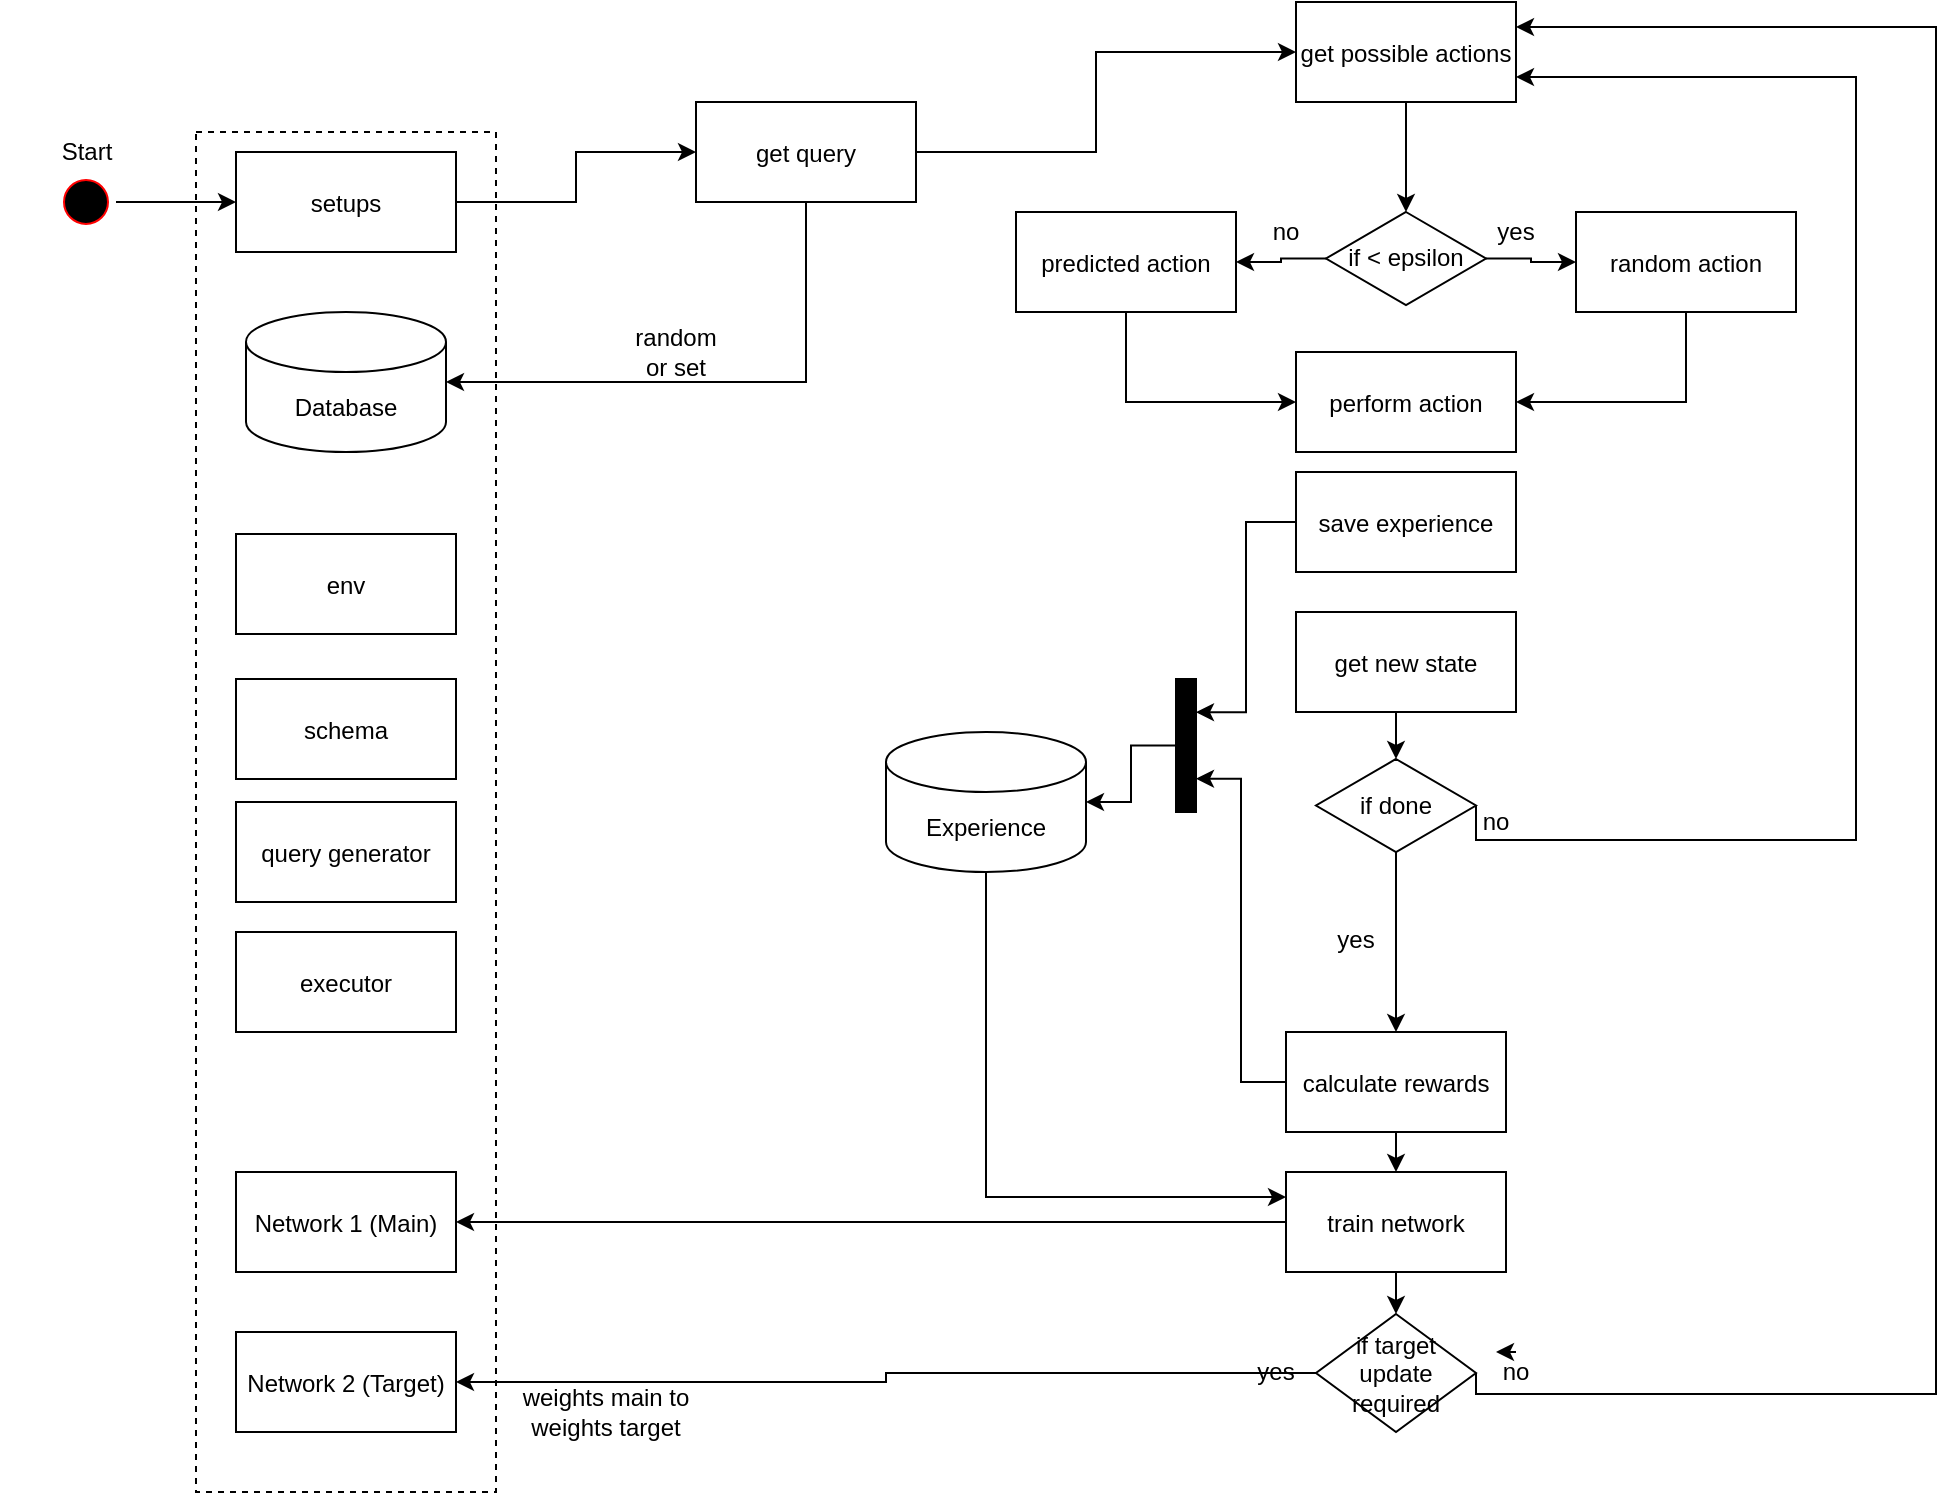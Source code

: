 <mxfile version="14.5.7" type="github">
  <diagram name="Page-1" id="e7e014a7-5840-1c2e-5031-d8a46d1fe8dd">
    <mxGraphModel dx="1422" dy="762" grid="1" gridSize="10" guides="1" tooltips="1" connect="1" arrows="1" fold="1" page="1" pageScale="1" pageWidth="1169" pageHeight="826" background="#ffffff" math="0" shadow="0">
      <root>
        <mxCell id="0" />
        <mxCell id="1" parent="0" />
        <mxCell id="-BK6sEllFb7gdvOe7oFn-75" value="" style="rounded=0;whiteSpace=wrap;html=1;dashed=1;fillColor=none;" vertex="1" parent="1">
          <mxGeometry x="140" y="90" width="150" height="680" as="geometry" />
        </mxCell>
        <mxCell id="-BK6sEllFb7gdvOe7oFn-44" style="edgeStyle=orthogonalEdgeStyle;rounded=0;orthogonalLoop=1;jettySize=auto;html=1;exitX=1;exitY=0.5;exitDx=0;exitDy=0;entryX=0;entryY=0.5;entryDx=0;entryDy=0;" edge="1" parent="1" source="13" target="15">
          <mxGeometry relative="1" as="geometry" />
        </mxCell>
        <mxCell id="13" value="" style="ellipse;shape=startState;fillColor=#000000;strokeColor=#ff0000;" parent="1" vertex="1">
          <mxGeometry x="70" y="110" width="30" height="30" as="geometry" />
        </mxCell>
        <mxCell id="-BK6sEllFb7gdvOe7oFn-96" style="edgeStyle=orthogonalEdgeStyle;rounded=0;orthogonalLoop=1;jettySize=auto;html=1;exitX=1;exitY=0.5;exitDx=0;exitDy=0;entryX=0;entryY=0.5;entryDx=0;entryDy=0;" edge="1" parent="1" source="15" target="-BK6sEllFb7gdvOe7oFn-94">
          <mxGeometry relative="1" as="geometry" />
        </mxCell>
        <mxCell id="15" value="setups" style="" parent="1" vertex="1">
          <mxGeometry x="160" y="100" width="110" height="50" as="geometry" />
        </mxCell>
        <mxCell id="-BK6sEllFb7gdvOe7oFn-41" value="Start" style="text;html=1;strokeColor=none;fillColor=none;align=center;verticalAlign=middle;whiteSpace=wrap;rounded=0;" vertex="1" parent="1">
          <mxGeometry x="42.5" y="90" width="85" height="20" as="geometry" />
        </mxCell>
        <mxCell id="-BK6sEllFb7gdvOe7oFn-42" value="env" style="" vertex="1" parent="1">
          <mxGeometry x="160" y="291" width="110" height="50" as="geometry" />
        </mxCell>
        <mxCell id="-BK6sEllFb7gdvOe7oFn-45" value="schema" style="" vertex="1" parent="1">
          <mxGeometry x="160" y="363.5" width="110" height="50" as="geometry" />
        </mxCell>
        <mxCell id="-BK6sEllFb7gdvOe7oFn-47" value="query generator" style="" vertex="1" parent="1">
          <mxGeometry x="160" y="425" width="110" height="50" as="geometry" />
        </mxCell>
        <mxCell id="-BK6sEllFb7gdvOe7oFn-48" value="executor" style="" vertex="1" parent="1">
          <mxGeometry x="160" y="490" width="110" height="50" as="geometry" />
        </mxCell>
        <mxCell id="-BK6sEllFb7gdvOe7oFn-49" value="Network 1 (Main)" style="" vertex="1" parent="1">
          <mxGeometry x="160" y="610" width="110" height="50" as="geometry" />
        </mxCell>
        <mxCell id="-BK6sEllFb7gdvOe7oFn-50" value="Network 2 (Target)" style="" vertex="1" parent="1">
          <mxGeometry x="160" y="690" width="110" height="50" as="geometry" />
        </mxCell>
        <mxCell id="-BK6sEllFb7gdvOe7oFn-109" style="edgeStyle=orthogonalEdgeStyle;rounded=0;orthogonalLoop=1;jettySize=auto;html=1;exitX=0.5;exitY=1;exitDx=0;exitDy=0;entryX=0;entryY=0.5;entryDx=0;entryDy=0;" edge="1" parent="1" source="-BK6sEllFb7gdvOe7oFn-51" target="-BK6sEllFb7gdvOe7oFn-52">
          <mxGeometry relative="1" as="geometry" />
        </mxCell>
        <mxCell id="-BK6sEllFb7gdvOe7oFn-51" value="predicted action" style="" vertex="1" parent="1">
          <mxGeometry x="550" y="130" width="110" height="50" as="geometry" />
        </mxCell>
        <mxCell id="-BK6sEllFb7gdvOe7oFn-52" value="perform action" style="" vertex="1" parent="1">
          <mxGeometry x="690" y="200" width="110" height="50" as="geometry" />
        </mxCell>
        <mxCell id="-BK6sEllFb7gdvOe7oFn-87" style="edgeStyle=orthogonalEdgeStyle;rounded=0;orthogonalLoop=1;jettySize=auto;html=1;exitX=0.5;exitY=1;exitDx=0;exitDy=0;exitPerimeter=0;entryX=0;entryY=0.25;entryDx=0;entryDy=0;" edge="1" parent="1" source="-BK6sEllFb7gdvOe7oFn-58" target="-BK6sEllFb7gdvOe7oFn-77">
          <mxGeometry relative="1" as="geometry" />
        </mxCell>
        <mxCell id="-BK6sEllFb7gdvOe7oFn-58" value="Experience" style="shape=cylinder3;whiteSpace=wrap;html=1;boundedLbl=1;backgroundOutline=1;size=15;" vertex="1" parent="1">
          <mxGeometry x="485" y="390" width="100" height="70" as="geometry" />
        </mxCell>
        <mxCell id="-BK6sEllFb7gdvOe7oFn-60" style="edgeStyle=orthogonalEdgeStyle;rounded=0;orthogonalLoop=1;jettySize=auto;html=1;exitX=0;exitY=0.5;exitDx=0;exitDy=0;entryX=1;entryY=0.25;entryDx=0;entryDy=0;" edge="1" parent="1" source="-BK6sEllFb7gdvOe7oFn-59" target="-BK6sEllFb7gdvOe7oFn-70">
          <mxGeometry relative="1" as="geometry" />
        </mxCell>
        <mxCell id="-BK6sEllFb7gdvOe7oFn-59" value="save experience" style="" vertex="1" parent="1">
          <mxGeometry x="690" y="260" width="110" height="50" as="geometry" />
        </mxCell>
        <mxCell id="-BK6sEllFb7gdvOe7oFn-92" style="edgeStyle=orthogonalEdgeStyle;rounded=0;orthogonalLoop=1;jettySize=auto;html=1;exitX=0.5;exitY=1;exitDx=0;exitDy=0;entryX=0.5;entryY=0;entryDx=0;entryDy=0;" edge="1" parent="1" source="-BK6sEllFb7gdvOe7oFn-61" target="-BK6sEllFb7gdvOe7oFn-62">
          <mxGeometry relative="1" as="geometry" />
        </mxCell>
        <mxCell id="-BK6sEllFb7gdvOe7oFn-61" value="get new state" style="" vertex="1" parent="1">
          <mxGeometry x="690" y="330" width="110" height="50" as="geometry" />
        </mxCell>
        <mxCell id="-BK6sEllFb7gdvOe7oFn-63" style="edgeStyle=orthogonalEdgeStyle;rounded=0;orthogonalLoop=1;jettySize=auto;html=1;exitX=1;exitY=0.5;exitDx=0;exitDy=0;entryX=1;entryY=0.75;entryDx=0;entryDy=0;" edge="1" parent="1" source="-BK6sEllFb7gdvOe7oFn-62" target="-BK6sEllFb7gdvOe7oFn-97">
          <mxGeometry relative="1" as="geometry">
            <mxPoint x="860" y="150" as="targetPoint" />
            <Array as="points">
              <mxPoint x="780" y="444" />
              <mxPoint x="970" y="444" />
              <mxPoint x="970" y="63" />
            </Array>
          </mxGeometry>
        </mxCell>
        <mxCell id="-BK6sEllFb7gdvOe7oFn-68" style="edgeStyle=orthogonalEdgeStyle;rounded=0;orthogonalLoop=1;jettySize=auto;html=1;exitX=0.5;exitY=1;exitDx=0;exitDy=0;entryX=0.5;entryY=0;entryDx=0;entryDy=0;" edge="1" parent="1" source="-BK6sEllFb7gdvOe7oFn-62" target="-BK6sEllFb7gdvOe7oFn-67">
          <mxGeometry relative="1" as="geometry" />
        </mxCell>
        <mxCell id="-BK6sEllFb7gdvOe7oFn-62" value="if done" style="rhombus;whiteSpace=wrap;html=1;" vertex="1" parent="1">
          <mxGeometry x="700" y="403.5" width="80" height="46.5" as="geometry" />
        </mxCell>
        <mxCell id="-BK6sEllFb7gdvOe7oFn-64" value="no" style="text;html=1;strokeColor=none;fillColor=none;align=center;verticalAlign=middle;whiteSpace=wrap;rounded=0;" vertex="1" parent="1">
          <mxGeometry x="770" y="425" width="40" height="20" as="geometry" />
        </mxCell>
        <mxCell id="-BK6sEllFb7gdvOe7oFn-66" value="yes" style="text;html=1;strokeColor=none;fillColor=none;align=center;verticalAlign=middle;whiteSpace=wrap;rounded=0;" vertex="1" parent="1">
          <mxGeometry x="700" y="483.5" width="40" height="20" as="geometry" />
        </mxCell>
        <mxCell id="-BK6sEllFb7gdvOe7oFn-69" style="edgeStyle=orthogonalEdgeStyle;rounded=0;orthogonalLoop=1;jettySize=auto;html=1;exitX=0;exitY=0.5;exitDx=0;exitDy=0;entryX=1;entryY=0.75;entryDx=0;entryDy=0;" edge="1" parent="1" source="-BK6sEllFb7gdvOe7oFn-67" target="-BK6sEllFb7gdvOe7oFn-70">
          <mxGeometry relative="1" as="geometry">
            <mxPoint x="970" y="480" as="targetPoint" />
          </mxGeometry>
        </mxCell>
        <mxCell id="-BK6sEllFb7gdvOe7oFn-88" style="edgeStyle=orthogonalEdgeStyle;rounded=0;orthogonalLoop=1;jettySize=auto;html=1;exitX=0.5;exitY=1;exitDx=0;exitDy=0;entryX=0.5;entryY=0;entryDx=0;entryDy=0;" edge="1" parent="1" source="-BK6sEllFb7gdvOe7oFn-67" target="-BK6sEllFb7gdvOe7oFn-77">
          <mxGeometry relative="1" as="geometry" />
        </mxCell>
        <mxCell id="-BK6sEllFb7gdvOe7oFn-67" value="calculate rewards" style="" vertex="1" parent="1">
          <mxGeometry x="685" y="540" width="110" height="50" as="geometry" />
        </mxCell>
        <mxCell id="-BK6sEllFb7gdvOe7oFn-72" style="edgeStyle=orthogonalEdgeStyle;rounded=0;orthogonalLoop=1;jettySize=auto;html=1;exitX=0;exitY=0.5;exitDx=0;exitDy=0;entryX=1;entryY=0.5;entryDx=0;entryDy=0;entryPerimeter=0;" edge="1" parent="1" source="-BK6sEllFb7gdvOe7oFn-70" target="-BK6sEllFb7gdvOe7oFn-58">
          <mxGeometry relative="1" as="geometry" />
        </mxCell>
        <mxCell id="-BK6sEllFb7gdvOe7oFn-70" value="" style="rounded=0;whiteSpace=wrap;html=1;fillColor=#000000;" vertex="1" parent="1">
          <mxGeometry x="630" y="363.5" width="10" height="66.5" as="geometry" />
        </mxCell>
        <mxCell id="-BK6sEllFb7gdvOe7oFn-78" style="edgeStyle=orthogonalEdgeStyle;rounded=0;orthogonalLoop=1;jettySize=auto;html=1;exitX=0;exitY=0.5;exitDx=0;exitDy=0;" edge="1" parent="1" source="-BK6sEllFb7gdvOe7oFn-77" target="-BK6sEllFb7gdvOe7oFn-49">
          <mxGeometry relative="1" as="geometry" />
        </mxCell>
        <mxCell id="-BK6sEllFb7gdvOe7oFn-86" style="edgeStyle=orthogonalEdgeStyle;rounded=0;orthogonalLoop=1;jettySize=auto;html=1;exitX=0.5;exitY=1;exitDx=0;exitDy=0;" edge="1" parent="1" source="-BK6sEllFb7gdvOe7oFn-77" target="-BK6sEllFb7gdvOe7oFn-79">
          <mxGeometry relative="1" as="geometry" />
        </mxCell>
        <mxCell id="-BK6sEllFb7gdvOe7oFn-77" value="train network" style="" vertex="1" parent="1">
          <mxGeometry x="685" y="610" width="110" height="50" as="geometry" />
        </mxCell>
        <mxCell id="-BK6sEllFb7gdvOe7oFn-80" style="edgeStyle=orthogonalEdgeStyle;rounded=0;orthogonalLoop=1;jettySize=auto;html=1;entryX=1;entryY=0.5;entryDx=0;entryDy=0;exitX=0;exitY=0.5;exitDx=0;exitDy=0;" edge="1" parent="1" source="-BK6sEllFb7gdvOe7oFn-79" target="-BK6sEllFb7gdvOe7oFn-50">
          <mxGeometry relative="1" as="geometry">
            <mxPoint x="650" y="740" as="sourcePoint" />
          </mxGeometry>
        </mxCell>
        <mxCell id="-BK6sEllFb7gdvOe7oFn-90" style="edgeStyle=orthogonalEdgeStyle;rounded=0;orthogonalLoop=1;jettySize=auto;html=1;exitX=1;exitY=0.5;exitDx=0;exitDy=0;entryX=1;entryY=0.25;entryDx=0;entryDy=0;" edge="1" parent="1" source="-BK6sEllFb7gdvOe7oFn-79" target="-BK6sEllFb7gdvOe7oFn-97">
          <mxGeometry relative="1" as="geometry">
            <Array as="points">
              <mxPoint x="780" y="721" />
              <mxPoint x="1010" y="721" />
              <mxPoint x="1010" y="38" />
            </Array>
          </mxGeometry>
        </mxCell>
        <mxCell id="-BK6sEllFb7gdvOe7oFn-79" value="if target update required" style="rhombus;whiteSpace=wrap;html=1;" vertex="1" parent="1">
          <mxGeometry x="700" y="681" width="80" height="59" as="geometry" />
        </mxCell>
        <mxCell id="-BK6sEllFb7gdvOe7oFn-81" value="yes" style="text;html=1;strokeColor=none;fillColor=none;align=center;verticalAlign=middle;whiteSpace=wrap;rounded=0;dashed=1;" vertex="1" parent="1">
          <mxGeometry x="660" y="700" width="40" height="20" as="geometry" />
        </mxCell>
        <mxCell id="-BK6sEllFb7gdvOe7oFn-84" value="weights main to weights target" style="text;html=1;strokeColor=none;fillColor=none;align=center;verticalAlign=middle;whiteSpace=wrap;rounded=0;dashed=1;" vertex="1" parent="1">
          <mxGeometry x="290" y="720" width="110" height="20" as="geometry" />
        </mxCell>
        <mxCell id="-BK6sEllFb7gdvOe7oFn-89" value="no" style="text;html=1;strokeColor=none;fillColor=none;align=center;verticalAlign=middle;whiteSpace=wrap;rounded=0;dashed=1;" vertex="1" parent="1">
          <mxGeometry x="780" y="700" width="40" height="20" as="geometry" />
        </mxCell>
        <mxCell id="-BK6sEllFb7gdvOe7oFn-91" style="edgeStyle=orthogonalEdgeStyle;rounded=0;orthogonalLoop=1;jettySize=auto;html=1;exitX=0.5;exitY=0;exitDx=0;exitDy=0;entryX=0.25;entryY=0;entryDx=0;entryDy=0;" edge="1" parent="1" source="-BK6sEllFb7gdvOe7oFn-89" target="-BK6sEllFb7gdvOe7oFn-89">
          <mxGeometry relative="1" as="geometry" />
        </mxCell>
        <mxCell id="-BK6sEllFb7gdvOe7oFn-98" style="edgeStyle=orthogonalEdgeStyle;rounded=0;orthogonalLoop=1;jettySize=auto;html=1;exitX=1;exitY=0.5;exitDx=0;exitDy=0;entryX=0;entryY=0.5;entryDx=0;entryDy=0;" edge="1" parent="1" source="-BK6sEllFb7gdvOe7oFn-94" target="-BK6sEllFb7gdvOe7oFn-97">
          <mxGeometry relative="1" as="geometry">
            <Array as="points">
              <mxPoint x="590" y="100" />
              <mxPoint x="590" y="50" />
            </Array>
          </mxGeometry>
        </mxCell>
        <mxCell id="-BK6sEllFb7gdvOe7oFn-112" style="edgeStyle=orthogonalEdgeStyle;rounded=0;orthogonalLoop=1;jettySize=auto;html=1;exitX=0.5;exitY=1;exitDx=0;exitDy=0;entryX=1;entryY=0.5;entryDx=0;entryDy=0;entryPerimeter=0;" edge="1" parent="1" source="-BK6sEllFb7gdvOe7oFn-94" target="-BK6sEllFb7gdvOe7oFn-111">
          <mxGeometry relative="1" as="geometry" />
        </mxCell>
        <mxCell id="-BK6sEllFb7gdvOe7oFn-94" value="get query" style="" vertex="1" parent="1">
          <mxGeometry x="390" y="75" width="110" height="50" as="geometry" />
        </mxCell>
        <mxCell id="-BK6sEllFb7gdvOe7oFn-103" style="edgeStyle=orthogonalEdgeStyle;rounded=0;orthogonalLoop=1;jettySize=auto;html=1;exitX=0.5;exitY=1;exitDx=0;exitDy=0;entryX=0.5;entryY=0;entryDx=0;entryDy=0;" edge="1" parent="1" source="-BK6sEllFb7gdvOe7oFn-97" target="-BK6sEllFb7gdvOe7oFn-99">
          <mxGeometry relative="1" as="geometry" />
        </mxCell>
        <mxCell id="-BK6sEllFb7gdvOe7oFn-97" value="get possible actions" style="" vertex="1" parent="1">
          <mxGeometry x="690" y="25" width="110" height="50" as="geometry" />
        </mxCell>
        <mxCell id="-BK6sEllFb7gdvOe7oFn-105" style="edgeStyle=orthogonalEdgeStyle;rounded=0;orthogonalLoop=1;jettySize=auto;html=1;exitX=1;exitY=0.5;exitDx=0;exitDy=0;entryX=0;entryY=0.5;entryDx=0;entryDy=0;" edge="1" parent="1" source="-BK6sEllFb7gdvOe7oFn-99" target="-BK6sEllFb7gdvOe7oFn-100">
          <mxGeometry relative="1" as="geometry" />
        </mxCell>
        <mxCell id="-BK6sEllFb7gdvOe7oFn-108" style="edgeStyle=orthogonalEdgeStyle;rounded=0;orthogonalLoop=1;jettySize=auto;html=1;exitX=0;exitY=0.5;exitDx=0;exitDy=0;entryX=1;entryY=0.5;entryDx=0;entryDy=0;" edge="1" parent="1" source="-BK6sEllFb7gdvOe7oFn-99" target="-BK6sEllFb7gdvOe7oFn-51">
          <mxGeometry relative="1" as="geometry" />
        </mxCell>
        <mxCell id="-BK6sEllFb7gdvOe7oFn-99" value="if &amp;lt; epsilon" style="rhombus;whiteSpace=wrap;html=1;" vertex="1" parent="1">
          <mxGeometry x="705" y="130" width="80" height="46.5" as="geometry" />
        </mxCell>
        <mxCell id="-BK6sEllFb7gdvOe7oFn-110" style="edgeStyle=orthogonalEdgeStyle;rounded=0;orthogonalLoop=1;jettySize=auto;html=1;exitX=0.5;exitY=1;exitDx=0;exitDy=0;entryX=1;entryY=0.5;entryDx=0;entryDy=0;" edge="1" parent="1" source="-BK6sEllFb7gdvOe7oFn-100" target="-BK6sEllFb7gdvOe7oFn-52">
          <mxGeometry relative="1" as="geometry" />
        </mxCell>
        <mxCell id="-BK6sEllFb7gdvOe7oFn-100" value="random action" style="" vertex="1" parent="1">
          <mxGeometry x="830" y="130" width="110" height="50" as="geometry" />
        </mxCell>
        <mxCell id="-BK6sEllFb7gdvOe7oFn-101" value="yes" style="text;html=1;strokeColor=none;fillColor=none;align=center;verticalAlign=middle;whiteSpace=wrap;rounded=0;" vertex="1" parent="1">
          <mxGeometry x="780" y="130" width="40" height="20" as="geometry" />
        </mxCell>
        <mxCell id="-BK6sEllFb7gdvOe7oFn-102" value="no" style="text;html=1;strokeColor=none;fillColor=none;align=center;verticalAlign=middle;whiteSpace=wrap;rounded=0;" vertex="1" parent="1">
          <mxGeometry x="665" y="130" width="40" height="20" as="geometry" />
        </mxCell>
        <mxCell id="-BK6sEllFb7gdvOe7oFn-111" value="Database" style="shape=cylinder3;whiteSpace=wrap;html=1;boundedLbl=1;backgroundOutline=1;size=15;" vertex="1" parent="1">
          <mxGeometry x="165" y="180" width="100" height="70" as="geometry" />
        </mxCell>
        <mxCell id="-BK6sEllFb7gdvOe7oFn-113" value="random or set" style="text;html=1;strokeColor=none;fillColor=none;align=center;verticalAlign=middle;whiteSpace=wrap;rounded=0;dashed=1;" vertex="1" parent="1">
          <mxGeometry x="360" y="190" width="40" height="20" as="geometry" />
        </mxCell>
      </root>
    </mxGraphModel>
  </diagram>
</mxfile>

